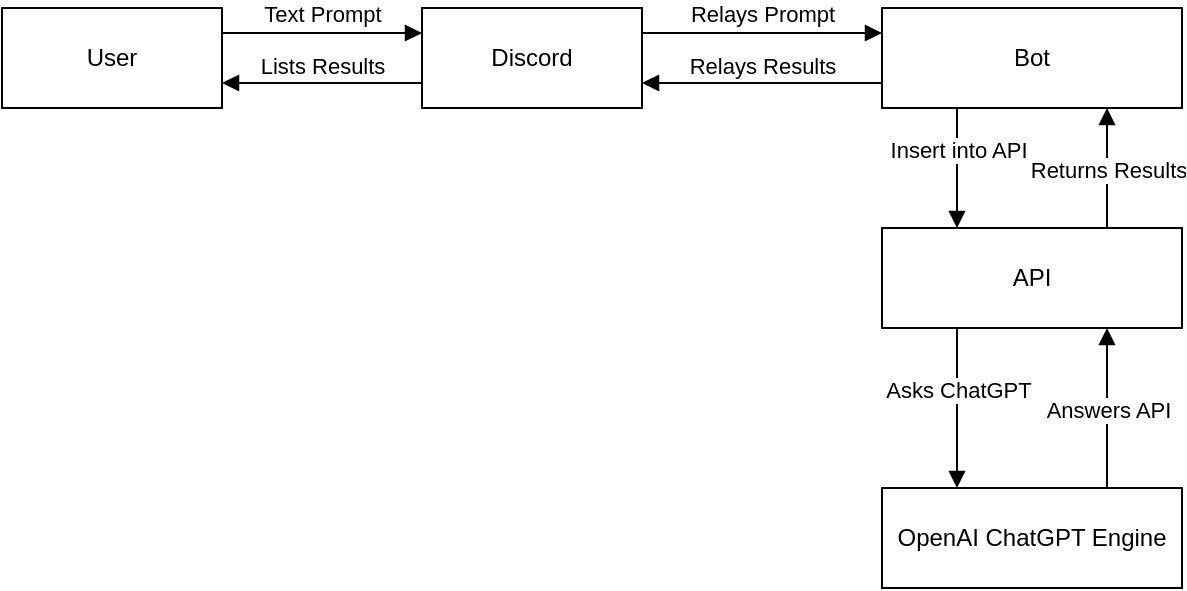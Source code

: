 <mxfile version="22.0.8" type="onedrive">
  <diagram name="Page-1" id="A60bf0SdpToH6sbCoctT">
    <mxGraphModel dx="1434" dy="758" grid="1" gridSize="10" guides="1" tooltips="1" connect="1" arrows="1" fold="1" page="1" pageScale="1" pageWidth="850" pageHeight="1100" math="0" shadow="0">
      <root>
        <mxCell id="0" />
        <mxCell id="1" parent="0" />
        <mxCell id="Jf3mIwmUjfsGImp0x9-n-1" value="User" style="html=1;whiteSpace=wrap;" vertex="1" parent="1">
          <mxGeometry x="60" y="120" width="110" height="50" as="geometry" />
        </mxCell>
        <mxCell id="Jf3mIwmUjfsGImp0x9-n-2" value="Bot" style="html=1;whiteSpace=wrap;" vertex="1" parent="1">
          <mxGeometry x="500" y="120" width="150" height="50" as="geometry" />
        </mxCell>
        <mxCell id="Jf3mIwmUjfsGImp0x9-n-3" value="Discord" style="html=1;whiteSpace=wrap;" vertex="1" parent="1">
          <mxGeometry x="270" y="120" width="110" height="50" as="geometry" />
        </mxCell>
        <mxCell id="Jf3mIwmUjfsGImp0x9-n-5" value="API" style="html=1;whiteSpace=wrap;" vertex="1" parent="1">
          <mxGeometry x="500" y="230" width="150" height="50" as="geometry" />
        </mxCell>
        <mxCell id="Jf3mIwmUjfsGImp0x9-n-6" value="OpenAI ChatGPT Engine" style="html=1;whiteSpace=wrap;" vertex="1" parent="1">
          <mxGeometry x="500" y="360" width="150" height="50" as="geometry" />
        </mxCell>
        <mxCell id="Jf3mIwmUjfsGImp0x9-n-7" value="Text Prompt" style="html=1;verticalAlign=bottom;endArrow=block;curved=0;rounded=0;exitX=1;exitY=0.25;exitDx=0;exitDy=0;entryX=0;entryY=0.25;entryDx=0;entryDy=0;" edge="1" parent="1" source="Jf3mIwmUjfsGImp0x9-n-1" target="Jf3mIwmUjfsGImp0x9-n-3">
          <mxGeometry width="80" relative="1" as="geometry">
            <mxPoint x="170" y="130" as="sourcePoint" />
            <mxPoint x="270" y="130" as="targetPoint" />
          </mxGeometry>
        </mxCell>
        <mxCell id="Jf3mIwmUjfsGImp0x9-n-8" value="Lists Results" style="html=1;verticalAlign=bottom;endArrow=block;curved=0;rounded=0;entryX=1;entryY=0.75;entryDx=0;entryDy=0;exitX=0;exitY=0.75;exitDx=0;exitDy=0;" edge="1" parent="1" source="Jf3mIwmUjfsGImp0x9-n-3" target="Jf3mIwmUjfsGImp0x9-n-1">
          <mxGeometry width="80" relative="1" as="geometry">
            <mxPoint x="250" y="160" as="sourcePoint" />
            <mxPoint x="330" y="160" as="targetPoint" />
          </mxGeometry>
        </mxCell>
        <mxCell id="Jf3mIwmUjfsGImp0x9-n-9" value="Relays Prompt" style="html=1;verticalAlign=bottom;endArrow=block;curved=0;rounded=0;entryX=0;entryY=0.25;entryDx=0;entryDy=0;exitX=1;exitY=0.25;exitDx=0;exitDy=0;" edge="1" parent="1" source="Jf3mIwmUjfsGImp0x9-n-3" target="Jf3mIwmUjfsGImp0x9-n-2">
          <mxGeometry width="80" relative="1" as="geometry">
            <mxPoint x="380" y="130" as="sourcePoint" />
            <mxPoint x="520" y="130" as="targetPoint" />
          </mxGeometry>
        </mxCell>
        <mxCell id="Jf3mIwmUjfsGImp0x9-n-10" value="Relays Results" style="html=1;verticalAlign=bottom;endArrow=block;curved=0;rounded=0;exitX=0;exitY=0.75;exitDx=0;exitDy=0;entryX=1;entryY=0.75;entryDx=0;entryDy=0;" edge="1" parent="1" source="Jf3mIwmUjfsGImp0x9-n-2" target="Jf3mIwmUjfsGImp0x9-n-3">
          <mxGeometry width="80" relative="1" as="geometry">
            <mxPoint x="400" y="180" as="sourcePoint" />
            <mxPoint x="480" y="180" as="targetPoint" />
          </mxGeometry>
        </mxCell>
        <mxCell id="Jf3mIwmUjfsGImp0x9-n-11" value="Insert into API" style="html=1;verticalAlign=bottom;endArrow=block;curved=0;rounded=0;entryX=0.25;entryY=0;entryDx=0;entryDy=0;exitX=0.25;exitY=1;exitDx=0;exitDy=0;" edge="1" parent="1" source="Jf3mIwmUjfsGImp0x9-n-2" target="Jf3mIwmUjfsGImp0x9-n-5">
          <mxGeometry width="80" relative="1" as="geometry">
            <mxPoint x="390" y="260" as="sourcePoint" />
            <mxPoint x="470" y="260" as="targetPoint" />
          </mxGeometry>
        </mxCell>
        <mxCell id="Jf3mIwmUjfsGImp0x9-n-12" value="Returns Results" style="html=1;verticalAlign=bottom;endArrow=block;curved=0;rounded=0;exitX=0.75;exitY=0;exitDx=0;exitDy=0;entryX=0.75;entryY=1;entryDx=0;entryDy=0;" edge="1" parent="1" source="Jf3mIwmUjfsGImp0x9-n-5" target="Jf3mIwmUjfsGImp0x9-n-2">
          <mxGeometry x="-0.333" width="80" relative="1" as="geometry">
            <mxPoint x="660" y="200" as="sourcePoint" />
            <mxPoint x="620" y="210" as="targetPoint" />
            <mxPoint as="offset" />
          </mxGeometry>
        </mxCell>
        <mxCell id="Jf3mIwmUjfsGImp0x9-n-13" value="Asks ChatGPT" style="html=1;verticalAlign=bottom;endArrow=block;curved=0;rounded=0;exitX=0.25;exitY=1;exitDx=0;exitDy=0;entryX=0.25;entryY=0;entryDx=0;entryDy=0;" edge="1" parent="1" source="Jf3mIwmUjfsGImp0x9-n-5" target="Jf3mIwmUjfsGImp0x9-n-6">
          <mxGeometry width="80" relative="1" as="geometry">
            <mxPoint x="630" y="330" as="sourcePoint" />
            <mxPoint x="710" y="330" as="targetPoint" />
          </mxGeometry>
        </mxCell>
        <mxCell id="Jf3mIwmUjfsGImp0x9-n-14" value="Answers API" style="html=1;verticalAlign=bottom;endArrow=block;curved=0;rounded=0;entryX=0.75;entryY=1;entryDx=0;entryDy=0;exitX=0.75;exitY=0;exitDx=0;exitDy=0;" edge="1" parent="1" source="Jf3mIwmUjfsGImp0x9-n-6" target="Jf3mIwmUjfsGImp0x9-n-5">
          <mxGeometry x="-0.25" width="80" relative="1" as="geometry">
            <mxPoint x="630" y="320" as="sourcePoint" />
            <mxPoint x="660" y="280" as="targetPoint" />
            <mxPoint as="offset" />
          </mxGeometry>
        </mxCell>
      </root>
    </mxGraphModel>
  </diagram>
</mxfile>
